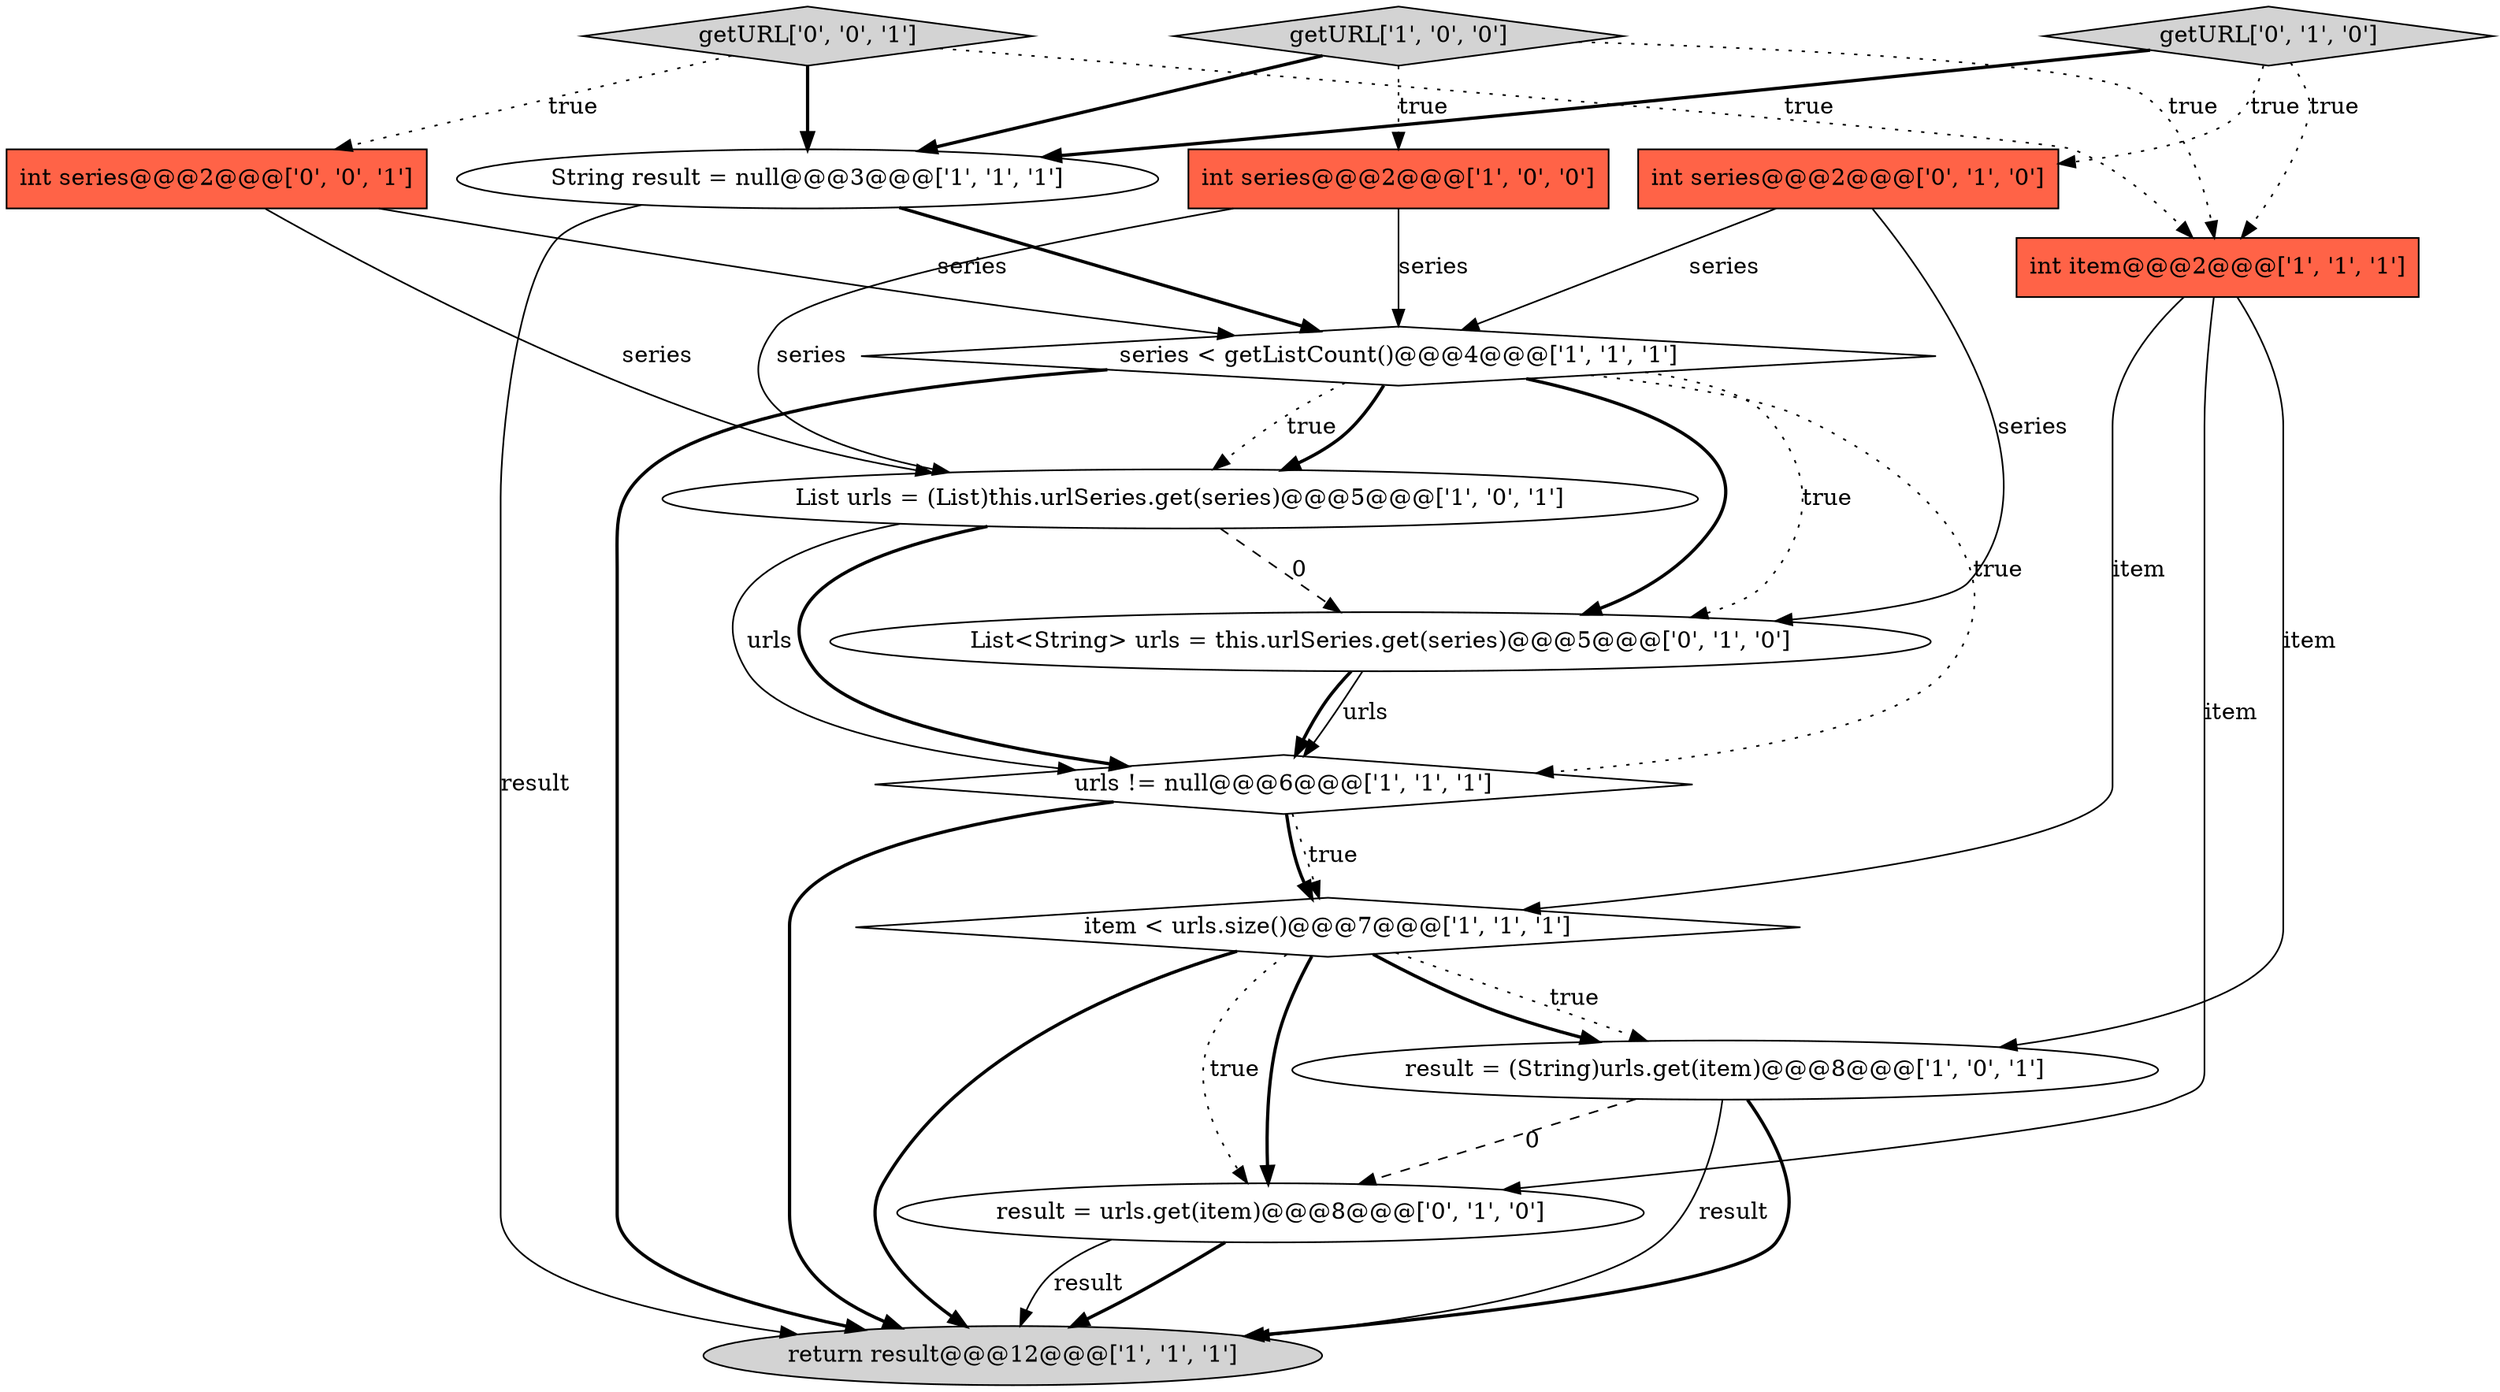 digraph {
9 [style = filled, label = "series < getListCount()@@@4@@@['1', '1', '1']", fillcolor = white, shape = diamond image = "AAA0AAABBB1BBB"];
1 [style = filled, label = "getURL['1', '0', '0']", fillcolor = lightgray, shape = diamond image = "AAA0AAABBB1BBB"];
11 [style = filled, label = "result = urls.get(item)@@@8@@@['0', '1', '0']", fillcolor = white, shape = ellipse image = "AAA1AAABBB2BBB"];
0 [style = filled, label = "item < urls.size()@@@7@@@['1', '1', '1']", fillcolor = white, shape = diamond image = "AAA0AAABBB1BBB"];
6 [style = filled, label = "List urls = (List)this.urlSeries.get(series)@@@5@@@['1', '0', '1']", fillcolor = white, shape = ellipse image = "AAA0AAABBB1BBB"];
5 [style = filled, label = "result = (String)urls.get(item)@@@8@@@['1', '0', '1']", fillcolor = white, shape = ellipse image = "AAA0AAABBB1BBB"];
3 [style = filled, label = "urls != null@@@6@@@['1', '1', '1']", fillcolor = white, shape = diamond image = "AAA0AAABBB1BBB"];
10 [style = filled, label = "getURL['0', '1', '0']", fillcolor = lightgray, shape = diamond image = "AAA0AAABBB2BBB"];
14 [style = filled, label = "getURL['0', '0', '1']", fillcolor = lightgray, shape = diamond image = "AAA0AAABBB3BBB"];
15 [style = filled, label = "int series@@@2@@@['0', '0', '1']", fillcolor = tomato, shape = box image = "AAA0AAABBB3BBB"];
8 [style = filled, label = "int item@@@2@@@['1', '1', '1']", fillcolor = tomato, shape = box image = "AAA0AAABBB1BBB"];
7 [style = filled, label = "String result = null@@@3@@@['1', '1', '1']", fillcolor = white, shape = ellipse image = "AAA0AAABBB1BBB"];
13 [style = filled, label = "List<String> urls = this.urlSeries.get(series)@@@5@@@['0', '1', '0']", fillcolor = white, shape = ellipse image = "AAA1AAABBB2BBB"];
12 [style = filled, label = "int series@@@2@@@['0', '1', '0']", fillcolor = tomato, shape = box image = "AAA0AAABBB2BBB"];
2 [style = filled, label = "int series@@@2@@@['1', '0', '0']", fillcolor = tomato, shape = box image = "AAA0AAABBB1BBB"];
4 [style = filled, label = "return result@@@12@@@['1', '1', '1']", fillcolor = lightgray, shape = ellipse image = "AAA0AAABBB1BBB"];
5->4 [style = solid, label="result"];
14->7 [style = bold, label=""];
11->4 [style = bold, label=""];
1->8 [style = dotted, label="true"];
0->4 [style = bold, label=""];
7->4 [style = solid, label="result"];
9->4 [style = bold, label=""];
10->12 [style = dotted, label="true"];
12->13 [style = solid, label="series"];
7->9 [style = bold, label=""];
9->13 [style = dotted, label="true"];
9->13 [style = bold, label=""];
14->8 [style = dotted, label="true"];
15->6 [style = solid, label="series"];
6->13 [style = dashed, label="0"];
2->9 [style = solid, label="series"];
0->11 [style = bold, label=""];
9->6 [style = dotted, label="true"];
5->4 [style = bold, label=""];
5->11 [style = dashed, label="0"];
8->11 [style = solid, label="item"];
11->4 [style = solid, label="result"];
9->6 [style = bold, label=""];
3->0 [style = dotted, label="true"];
15->9 [style = solid, label="series"];
2->6 [style = solid, label="series"];
0->5 [style = dotted, label="true"];
10->7 [style = bold, label=""];
14->15 [style = dotted, label="true"];
8->5 [style = solid, label="item"];
10->8 [style = dotted, label="true"];
3->0 [style = bold, label=""];
6->3 [style = bold, label=""];
6->3 [style = solid, label="urls"];
0->11 [style = dotted, label="true"];
13->3 [style = solid, label="urls"];
13->3 [style = bold, label=""];
1->2 [style = dotted, label="true"];
9->3 [style = dotted, label="true"];
1->7 [style = bold, label=""];
8->0 [style = solid, label="item"];
0->5 [style = bold, label=""];
3->4 [style = bold, label=""];
12->9 [style = solid, label="series"];
}
